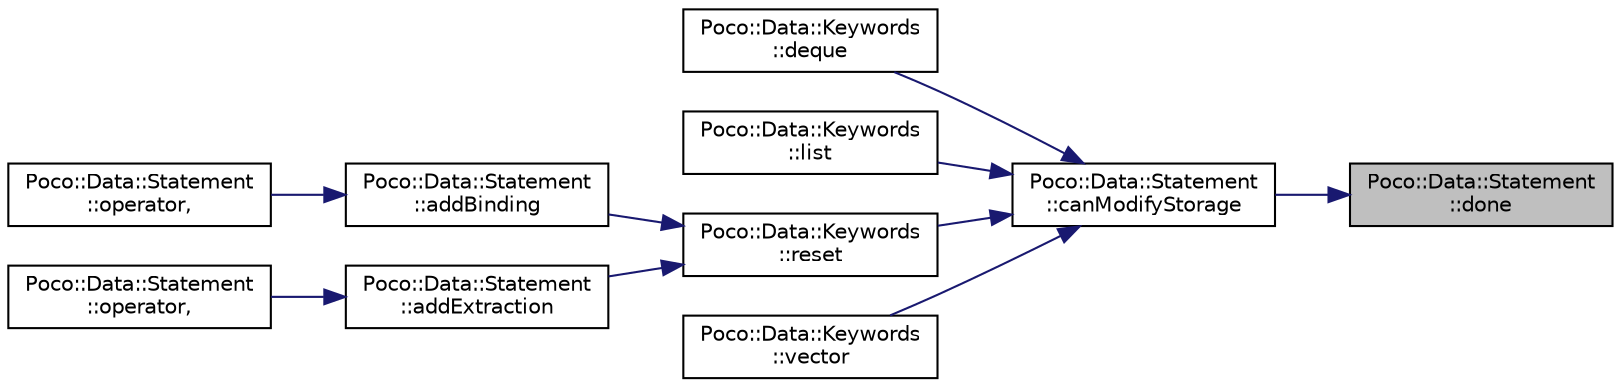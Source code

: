 digraph "Poco::Data::Statement::done"
{
 // LATEX_PDF_SIZE
  edge [fontname="Helvetica",fontsize="10",labelfontname="Helvetica",labelfontsize="10"];
  node [fontname="Helvetica",fontsize="10",shape=record];
  rankdir="RL";
  Node1 [label="Poco::Data::Statement\l::done",height=0.2,width=0.4,color="black", fillcolor="grey75", style="filled", fontcolor="black",tooltip=" "];
  Node1 -> Node2 [dir="back",color="midnightblue",fontsize="10",style="solid",fontname="Helvetica"];
  Node2 [label="Poco::Data::Statement\l::canModifyStorage",height=0.2,width=0.4,color="black", fillcolor="white", style="filled",URL="$classPoco_1_1Data_1_1Statement.html#a455993fc8b2220dbc2b2238b1b003de1",tooltip="Resets the Statement so that it can be filled with a new SQL command."];
  Node2 -> Node3 [dir="back",color="midnightblue",fontsize="10",style="solid",fontname="Helvetica"];
  Node3 [label="Poco::Data::Keywords\l::deque",height=0.2,width=0.4,color="black", fillcolor="white", style="filled",URL="$namespacePoco_1_1Data_1_1Keywords.html#a9cd371560f19bfe44657fa2a6fe61026",tooltip=" "];
  Node2 -> Node4 [dir="back",color="midnightblue",fontsize="10",style="solid",fontname="Helvetica"];
  Node4 [label="Poco::Data::Keywords\l::list",height=0.2,width=0.4,color="black", fillcolor="white", style="filled",URL="$namespacePoco_1_1Data_1_1Keywords.html#a5a11d65de30c10109c753f55689b69ff",tooltip="Sets the internal storage to std::list."];
  Node2 -> Node5 [dir="back",color="midnightblue",fontsize="10",style="solid",fontname="Helvetica"];
  Node5 [label="Poco::Data::Keywords\l::reset",height=0.2,width=0.4,color="black", fillcolor="white", style="filled",URL="$namespacePoco_1_1Data_1_1Keywords.html#a14eb82c6b5b0e349217f3270b4b1b38a",tooltip="Sets all internal settings to their respective default values."];
  Node5 -> Node6 [dir="back",color="midnightblue",fontsize="10",style="solid",fontname="Helvetica"];
  Node6 [label="Poco::Data::Statement\l::addBinding",height=0.2,width=0.4,color="black", fillcolor="white", style="filled",URL="$classPoco_1_1Data_1_1Statement.html#a502f67fadd8607647b696bdd3b79df0f",tooltip="Registers the Binding vector with the Statement."];
  Node6 -> Node7 [dir="back",color="midnightblue",fontsize="10",style="solid",fontname="Helvetica"];
  Node7 [label="Poco::Data::Statement\l::operator,",height=0.2,width=0.4,color="black", fillcolor="white", style="filled",URL="$classPoco_1_1Data_1_1Statement.html#a9df3f71f6ae7e5b2acc5914df992bd4b",tooltip="Removes the all the bindings with specified name from the statement."];
  Node5 -> Node8 [dir="back",color="midnightblue",fontsize="10",style="solid",fontname="Helvetica"];
  Node8 [label="Poco::Data::Statement\l::addExtraction",height=0.2,width=0.4,color="black", fillcolor="white", style="filled",URL="$classPoco_1_1Data_1_1Statement.html#a71aa68b6abf52297359daa6205f1a625",tooltip="Registers the vector of extraction vectors with the Statement."];
  Node8 -> Node9 [dir="back",color="midnightblue",fontsize="10",style="solid",fontname="Helvetica"];
  Node9 [label="Poco::Data::Statement\l::operator,",height=0.2,width=0.4,color="black", fillcolor="white", style="filled",URL="$classPoco_1_1Data_1_1Statement.html#af7eafb8527a8224f3672b27200b4e0a0",tooltip=" "];
  Node2 -> Node10 [dir="back",color="midnightblue",fontsize="10",style="solid",fontname="Helvetica"];
  Node10 [label="Poco::Data::Keywords\l::vector",height=0.2,width=0.4,color="black", fillcolor="white", style="filled",URL="$namespacePoco_1_1Data_1_1Keywords.html#ad1d41ce6b2fe65e31e8060283cafd6c4",tooltip="Sets the internal storage to std::vector."];
}
